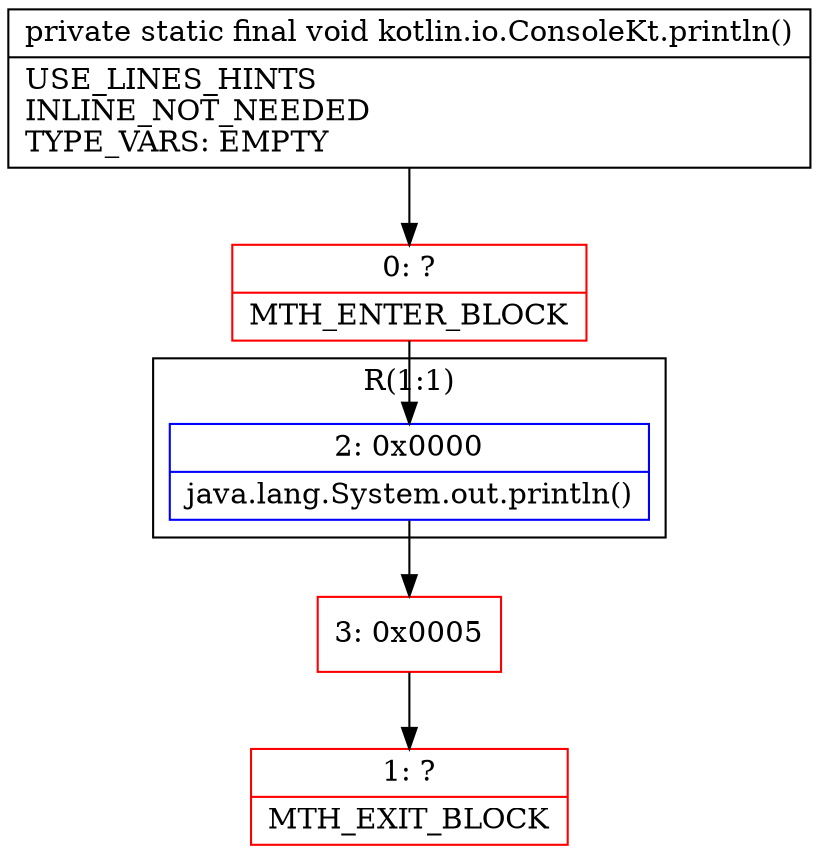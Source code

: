 digraph "CFG forkotlin.io.ConsoleKt.println()V" {
subgraph cluster_Region_710898035 {
label = "R(1:1)";
node [shape=record,color=blue];
Node_2 [shape=record,label="{2\:\ 0x0000|java.lang.System.out.println()\l}"];
}
Node_0 [shape=record,color=red,label="{0\:\ ?|MTH_ENTER_BLOCK\l}"];
Node_3 [shape=record,color=red,label="{3\:\ 0x0005}"];
Node_1 [shape=record,color=red,label="{1\:\ ?|MTH_EXIT_BLOCK\l}"];
MethodNode[shape=record,label="{private static final void kotlin.io.ConsoleKt.println()  | USE_LINES_HINTS\lINLINE_NOT_NEEDED\lTYPE_VARS: EMPTY\l}"];
MethodNode -> Node_0;Node_2 -> Node_3;
Node_0 -> Node_2;
Node_3 -> Node_1;
}

